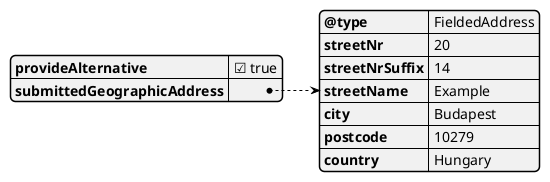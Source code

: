 @startjson
{
  "provideAlternative": true,
  "submittedGeographicAddress": {
    "@type": "FieldedAddress",
    "streetNr": "20",
    "streetNrSuffix": "14",
    "streetName": "Example",
    "city": "Budapest",
    "postcode": "10279",
    "country": "Hungary"
  }
}
@endjson
